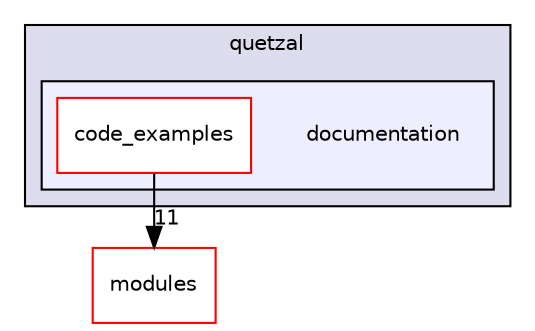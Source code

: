 digraph "quetzal/documentation" {
  compound=true
  node [ fontsize="10", fontname="Helvetica"];
  edge [ labelfontsize="10", labelfontname="Helvetica"];
  subgraph clusterdir_7a530fcd76992b240c6a9d220f470266 {
    graph [ bgcolor="#ddddee", pencolor="black", label="quetzal" fontname="Helvetica", fontsize="10", URL="dir_7a530fcd76992b240c6a9d220f470266.html"]
  subgraph clusterdir_6b73199a94c34bc35836b02c35b0ca28 {
    graph [ bgcolor="#eeeeff", pencolor="black", label="" URL="dir_6b73199a94c34bc35836b02c35b0ca28.html"];
    dir_6b73199a94c34bc35836b02c35b0ca28 [shape=plaintext label="documentation"];
    dir_b4df6a4ea48e4fa4c3eb0ed2f6e369e8 [shape=box label="code_examples" color="red" fillcolor="white" style="filled" URL="dir_b4df6a4ea48e4fa4c3eb0ed2f6e369e8.html"];
  }
  }
  dir_452d8c588a01d0d9b6358ca147e46c83 [shape=box label="modules" fillcolor="white" style="filled" color="red" URL="dir_452d8c588a01d0d9b6358ca147e46c83.html"];
  dir_b4df6a4ea48e4fa4c3eb0ed2f6e369e8->dir_452d8c588a01d0d9b6358ca147e46c83 [headlabel="11", labeldistance=1.5 headhref="dir_000009_000001.html"];
}
